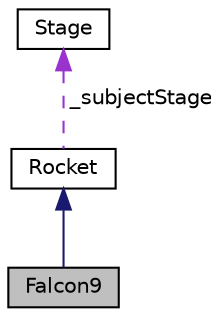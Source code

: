 digraph "Falcon9"
{
 // LATEX_PDF_SIZE
  edge [fontname="Helvetica",fontsize="10",labelfontname="Helvetica",labelfontsize="10"];
  node [fontname="Helvetica",fontsize="10",shape=record];
  Node1 [label="Falcon9",height=0.2,width=0.4,color="black", fillcolor="grey75", style="filled", fontcolor="black",tooltip=" "];
  Node2 -> Node1 [dir="back",color="midnightblue",fontsize="10",style="solid"];
  Node2 [label="Rocket",height=0.2,width=0.4,color="black", fillcolor="white", style="filled",URL="$classRocket.html",tooltip=" "];
  Node3 -> Node2 [dir="back",color="darkorchid3",fontsize="10",style="dashed",label=" _subjectStage" ];
  Node3 [label="Stage",height=0.2,width=0.4,color="black", fillcolor="white", style="filled",URL="$classStage.html",tooltip=" "];
}
